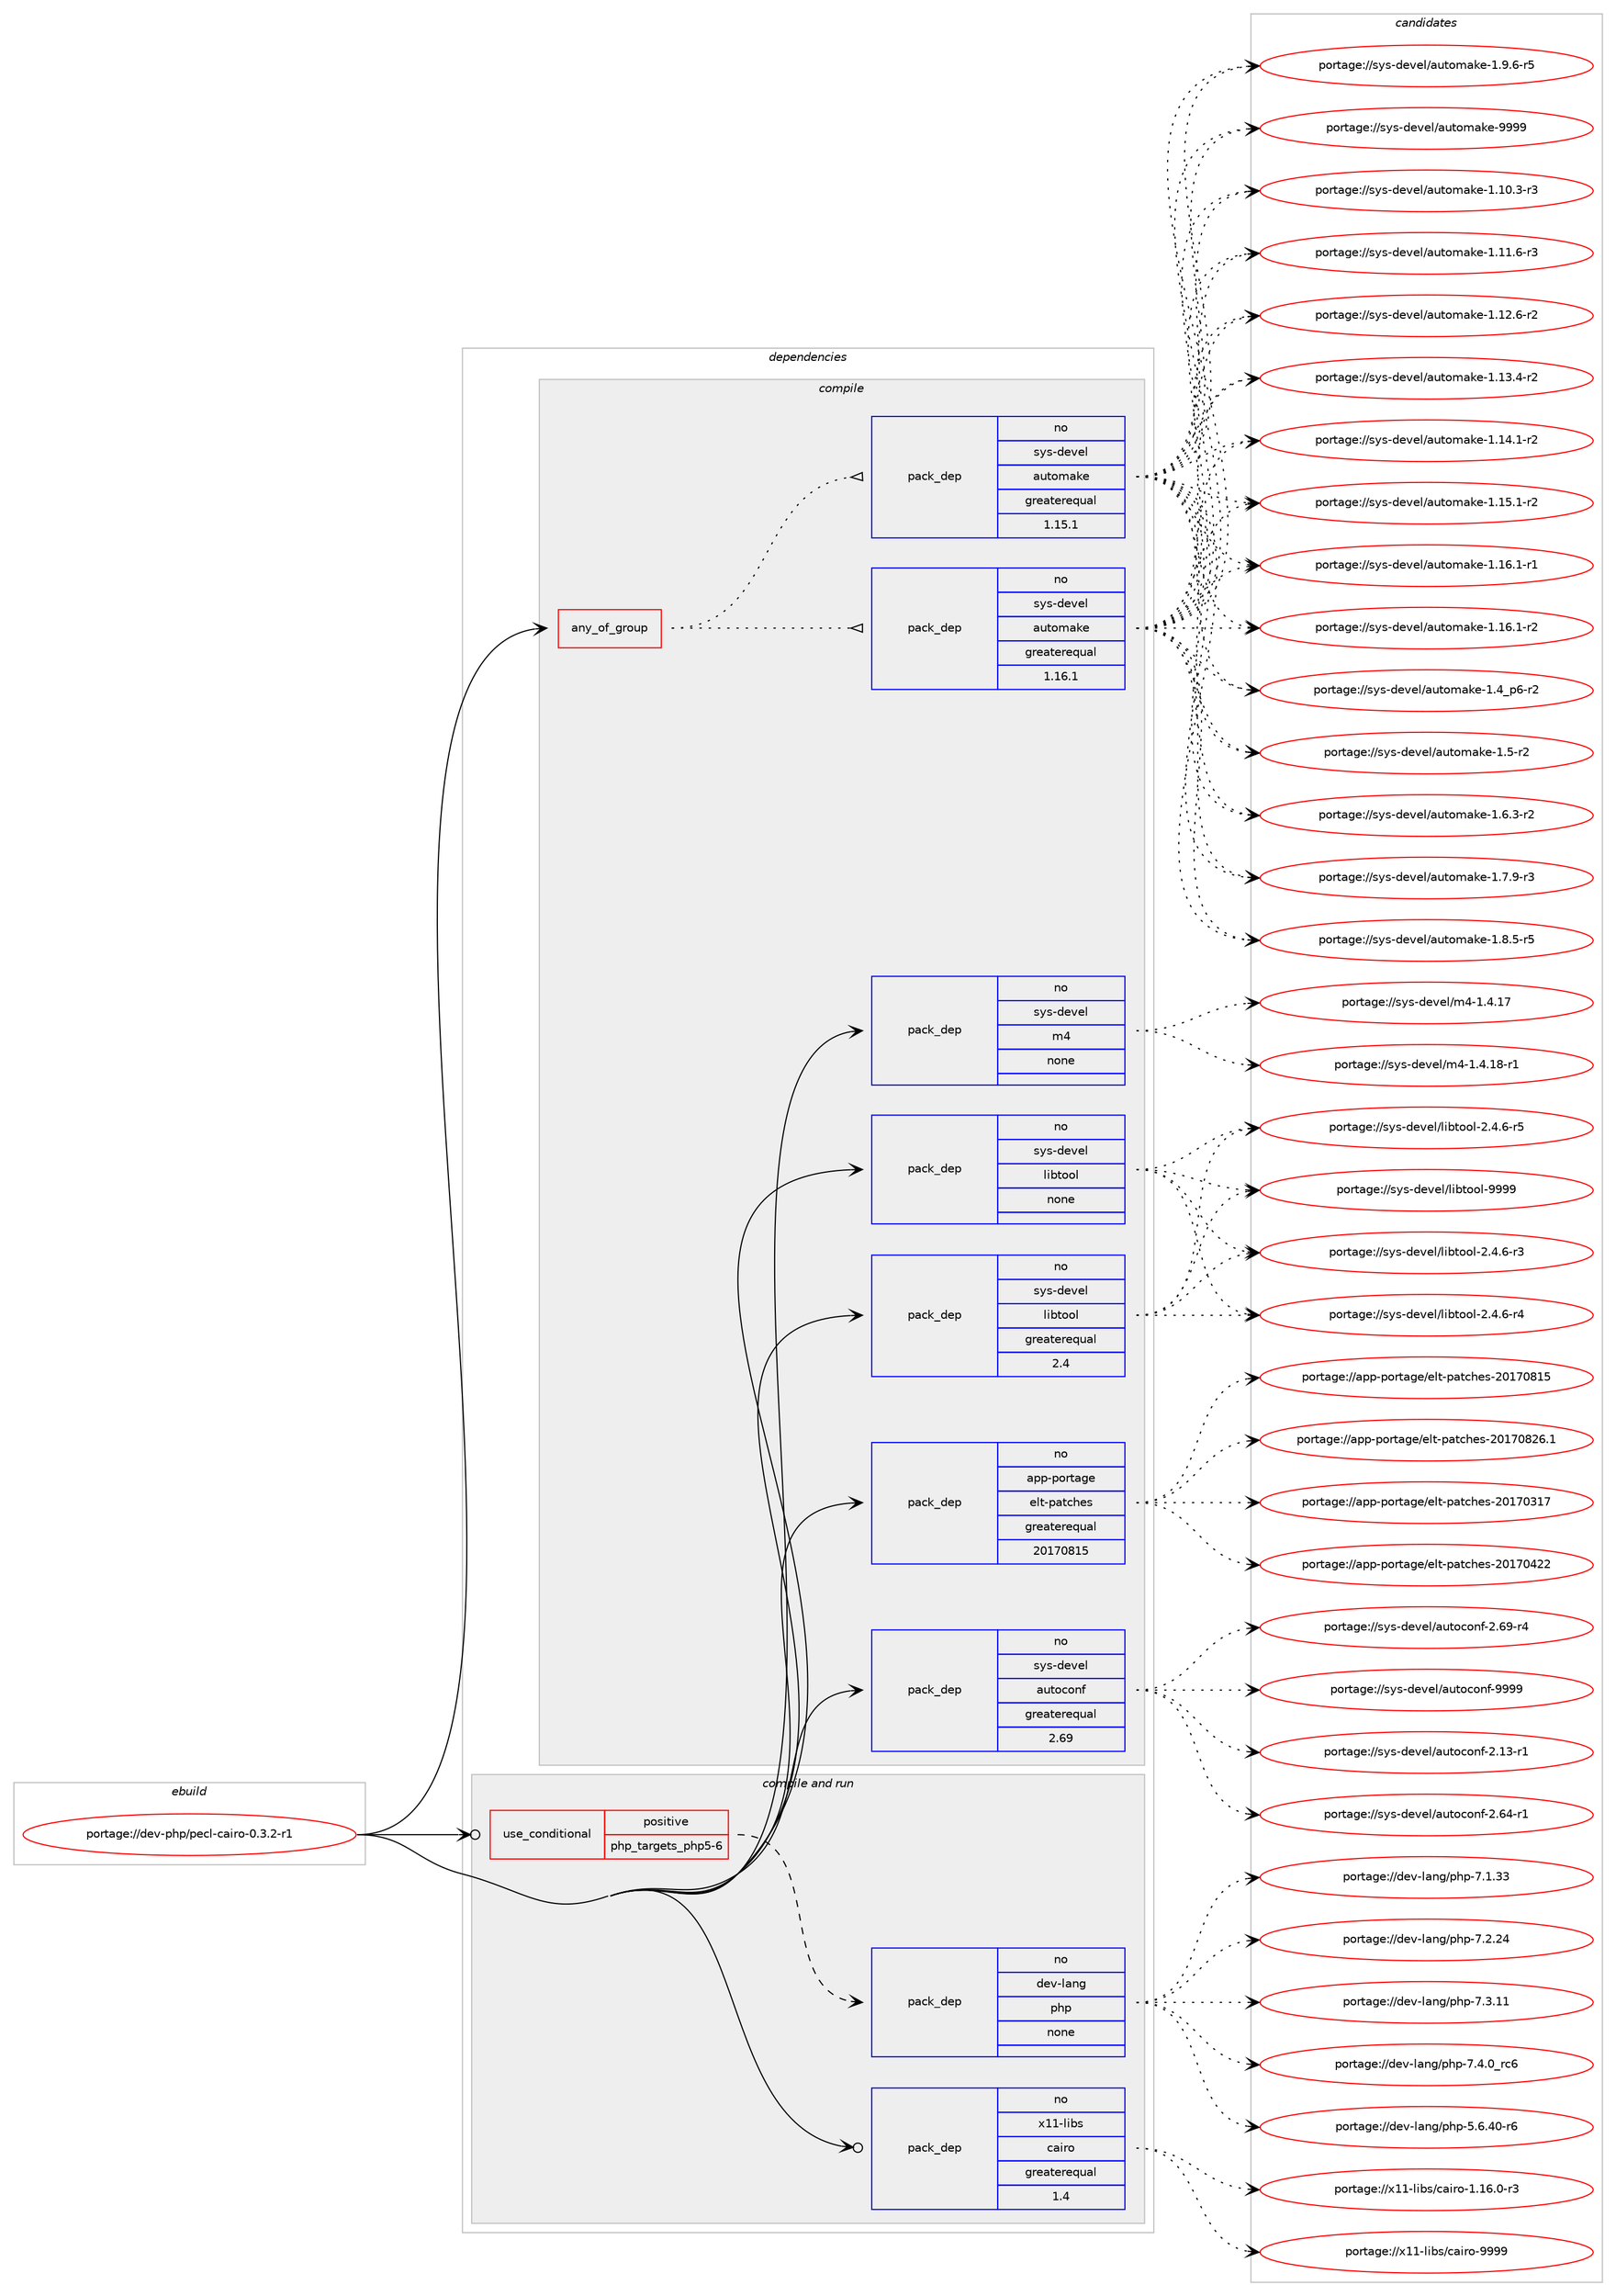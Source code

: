 digraph prolog {

# *************
# Graph options
# *************

newrank=true;
concentrate=true;
compound=true;
graph [rankdir=LR,fontname=Helvetica,fontsize=10,ranksep=1.5];#, ranksep=2.5, nodesep=0.2];
edge  [arrowhead=vee];
node  [fontname=Helvetica,fontsize=10];

# **********
# The ebuild
# **********

subgraph cluster_leftcol {
color=gray;
rank=same;
label=<<i>ebuild</i>>;
id [label="portage://dev-php/pecl-cairo-0.3.2-r1", color=red, width=4, href="../dev-php/pecl-cairo-0.3.2-r1.svg"];
}

# ****************
# The dependencies
# ****************

subgraph cluster_midcol {
color=gray;
label=<<i>dependencies</i>>;
subgraph cluster_compile {
fillcolor="#eeeeee";
style=filled;
label=<<i>compile</i>>;
subgraph any3146 {
dependency124750 [label=<<TABLE BORDER="0" CELLBORDER="1" CELLSPACING="0" CELLPADDING="4"><TR><TD CELLPADDING="10">any_of_group</TD></TR></TABLE>>, shape=none, color=red];subgraph pack97429 {
dependency124751 [label=<<TABLE BORDER="0" CELLBORDER="1" CELLSPACING="0" CELLPADDING="4" WIDTH="220"><TR><TD ROWSPAN="6" CELLPADDING="30">pack_dep</TD></TR><TR><TD WIDTH="110">no</TD></TR><TR><TD>sys-devel</TD></TR><TR><TD>automake</TD></TR><TR><TD>greaterequal</TD></TR><TR><TD>1.16.1</TD></TR></TABLE>>, shape=none, color=blue];
}
dependency124750:e -> dependency124751:w [weight=20,style="dotted",arrowhead="oinv"];
subgraph pack97430 {
dependency124752 [label=<<TABLE BORDER="0" CELLBORDER="1" CELLSPACING="0" CELLPADDING="4" WIDTH="220"><TR><TD ROWSPAN="6" CELLPADDING="30">pack_dep</TD></TR><TR><TD WIDTH="110">no</TD></TR><TR><TD>sys-devel</TD></TR><TR><TD>automake</TD></TR><TR><TD>greaterequal</TD></TR><TR><TD>1.15.1</TD></TR></TABLE>>, shape=none, color=blue];
}
dependency124750:e -> dependency124752:w [weight=20,style="dotted",arrowhead="oinv"];
}
id:e -> dependency124750:w [weight=20,style="solid",arrowhead="vee"];
subgraph pack97431 {
dependency124753 [label=<<TABLE BORDER="0" CELLBORDER="1" CELLSPACING="0" CELLPADDING="4" WIDTH="220"><TR><TD ROWSPAN="6" CELLPADDING="30">pack_dep</TD></TR><TR><TD WIDTH="110">no</TD></TR><TR><TD>app-portage</TD></TR><TR><TD>elt-patches</TD></TR><TR><TD>greaterequal</TD></TR><TR><TD>20170815</TD></TR></TABLE>>, shape=none, color=blue];
}
id:e -> dependency124753:w [weight=20,style="solid",arrowhead="vee"];
subgraph pack97432 {
dependency124754 [label=<<TABLE BORDER="0" CELLBORDER="1" CELLSPACING="0" CELLPADDING="4" WIDTH="220"><TR><TD ROWSPAN="6" CELLPADDING="30">pack_dep</TD></TR><TR><TD WIDTH="110">no</TD></TR><TR><TD>sys-devel</TD></TR><TR><TD>autoconf</TD></TR><TR><TD>greaterequal</TD></TR><TR><TD>2.69</TD></TR></TABLE>>, shape=none, color=blue];
}
id:e -> dependency124754:w [weight=20,style="solid",arrowhead="vee"];
subgraph pack97433 {
dependency124755 [label=<<TABLE BORDER="0" CELLBORDER="1" CELLSPACING="0" CELLPADDING="4" WIDTH="220"><TR><TD ROWSPAN="6" CELLPADDING="30">pack_dep</TD></TR><TR><TD WIDTH="110">no</TD></TR><TR><TD>sys-devel</TD></TR><TR><TD>libtool</TD></TR><TR><TD>greaterequal</TD></TR><TR><TD>2.4</TD></TR></TABLE>>, shape=none, color=blue];
}
id:e -> dependency124755:w [weight=20,style="solid",arrowhead="vee"];
subgraph pack97434 {
dependency124756 [label=<<TABLE BORDER="0" CELLBORDER="1" CELLSPACING="0" CELLPADDING="4" WIDTH="220"><TR><TD ROWSPAN="6" CELLPADDING="30">pack_dep</TD></TR><TR><TD WIDTH="110">no</TD></TR><TR><TD>sys-devel</TD></TR><TR><TD>libtool</TD></TR><TR><TD>none</TD></TR><TR><TD></TD></TR></TABLE>>, shape=none, color=blue];
}
id:e -> dependency124756:w [weight=20,style="solid",arrowhead="vee"];
subgraph pack97435 {
dependency124757 [label=<<TABLE BORDER="0" CELLBORDER="1" CELLSPACING="0" CELLPADDING="4" WIDTH="220"><TR><TD ROWSPAN="6" CELLPADDING="30">pack_dep</TD></TR><TR><TD WIDTH="110">no</TD></TR><TR><TD>sys-devel</TD></TR><TR><TD>m4</TD></TR><TR><TD>none</TD></TR><TR><TD></TD></TR></TABLE>>, shape=none, color=blue];
}
id:e -> dependency124757:w [weight=20,style="solid",arrowhead="vee"];
}
subgraph cluster_compileandrun {
fillcolor="#eeeeee";
style=filled;
label=<<i>compile and run</i>>;
subgraph cond24110 {
dependency124758 [label=<<TABLE BORDER="0" CELLBORDER="1" CELLSPACING="0" CELLPADDING="4"><TR><TD ROWSPAN="3" CELLPADDING="10">use_conditional</TD></TR><TR><TD>positive</TD></TR><TR><TD>php_targets_php5-6</TD></TR></TABLE>>, shape=none, color=red];
subgraph pack97436 {
dependency124759 [label=<<TABLE BORDER="0" CELLBORDER="1" CELLSPACING="0" CELLPADDING="4" WIDTH="220"><TR><TD ROWSPAN="6" CELLPADDING="30">pack_dep</TD></TR><TR><TD WIDTH="110">no</TD></TR><TR><TD>dev-lang</TD></TR><TR><TD>php</TD></TR><TR><TD>none</TD></TR><TR><TD></TD></TR></TABLE>>, shape=none, color=blue];
}
dependency124758:e -> dependency124759:w [weight=20,style="dashed",arrowhead="vee"];
}
id:e -> dependency124758:w [weight=20,style="solid",arrowhead="odotvee"];
subgraph pack97437 {
dependency124760 [label=<<TABLE BORDER="0" CELLBORDER="1" CELLSPACING="0" CELLPADDING="4" WIDTH="220"><TR><TD ROWSPAN="6" CELLPADDING="30">pack_dep</TD></TR><TR><TD WIDTH="110">no</TD></TR><TR><TD>x11-libs</TD></TR><TR><TD>cairo</TD></TR><TR><TD>greaterequal</TD></TR><TR><TD>1.4</TD></TR></TABLE>>, shape=none, color=blue];
}
id:e -> dependency124760:w [weight=20,style="solid",arrowhead="odotvee"];
}
subgraph cluster_run {
fillcolor="#eeeeee";
style=filled;
label=<<i>run</i>>;
}
}

# **************
# The candidates
# **************

subgraph cluster_choices {
rank=same;
color=gray;
label=<<i>candidates</i>>;

subgraph choice97429 {
color=black;
nodesep=1;
choiceportage11512111545100101118101108479711711611110997107101454946494846514511451 [label="portage://sys-devel/automake-1.10.3-r3", color=red, width=4,href="../sys-devel/automake-1.10.3-r3.svg"];
choiceportage11512111545100101118101108479711711611110997107101454946494946544511451 [label="portage://sys-devel/automake-1.11.6-r3", color=red, width=4,href="../sys-devel/automake-1.11.6-r3.svg"];
choiceportage11512111545100101118101108479711711611110997107101454946495046544511450 [label="portage://sys-devel/automake-1.12.6-r2", color=red, width=4,href="../sys-devel/automake-1.12.6-r2.svg"];
choiceportage11512111545100101118101108479711711611110997107101454946495146524511450 [label="portage://sys-devel/automake-1.13.4-r2", color=red, width=4,href="../sys-devel/automake-1.13.4-r2.svg"];
choiceportage11512111545100101118101108479711711611110997107101454946495246494511450 [label="portage://sys-devel/automake-1.14.1-r2", color=red, width=4,href="../sys-devel/automake-1.14.1-r2.svg"];
choiceportage11512111545100101118101108479711711611110997107101454946495346494511450 [label="portage://sys-devel/automake-1.15.1-r2", color=red, width=4,href="../sys-devel/automake-1.15.1-r2.svg"];
choiceportage11512111545100101118101108479711711611110997107101454946495446494511449 [label="portage://sys-devel/automake-1.16.1-r1", color=red, width=4,href="../sys-devel/automake-1.16.1-r1.svg"];
choiceportage11512111545100101118101108479711711611110997107101454946495446494511450 [label="portage://sys-devel/automake-1.16.1-r2", color=red, width=4,href="../sys-devel/automake-1.16.1-r2.svg"];
choiceportage115121115451001011181011084797117116111109971071014549465295112544511450 [label="portage://sys-devel/automake-1.4_p6-r2", color=red, width=4,href="../sys-devel/automake-1.4_p6-r2.svg"];
choiceportage11512111545100101118101108479711711611110997107101454946534511450 [label="portage://sys-devel/automake-1.5-r2", color=red, width=4,href="../sys-devel/automake-1.5-r2.svg"];
choiceportage115121115451001011181011084797117116111109971071014549465446514511450 [label="portage://sys-devel/automake-1.6.3-r2", color=red, width=4,href="../sys-devel/automake-1.6.3-r2.svg"];
choiceportage115121115451001011181011084797117116111109971071014549465546574511451 [label="portage://sys-devel/automake-1.7.9-r3", color=red, width=4,href="../sys-devel/automake-1.7.9-r3.svg"];
choiceportage115121115451001011181011084797117116111109971071014549465646534511453 [label="portage://sys-devel/automake-1.8.5-r5", color=red, width=4,href="../sys-devel/automake-1.8.5-r5.svg"];
choiceportage115121115451001011181011084797117116111109971071014549465746544511453 [label="portage://sys-devel/automake-1.9.6-r5", color=red, width=4,href="../sys-devel/automake-1.9.6-r5.svg"];
choiceportage115121115451001011181011084797117116111109971071014557575757 [label="portage://sys-devel/automake-9999", color=red, width=4,href="../sys-devel/automake-9999.svg"];
dependency124751:e -> choiceportage11512111545100101118101108479711711611110997107101454946494846514511451:w [style=dotted,weight="100"];
dependency124751:e -> choiceportage11512111545100101118101108479711711611110997107101454946494946544511451:w [style=dotted,weight="100"];
dependency124751:e -> choiceportage11512111545100101118101108479711711611110997107101454946495046544511450:w [style=dotted,weight="100"];
dependency124751:e -> choiceportage11512111545100101118101108479711711611110997107101454946495146524511450:w [style=dotted,weight="100"];
dependency124751:e -> choiceportage11512111545100101118101108479711711611110997107101454946495246494511450:w [style=dotted,weight="100"];
dependency124751:e -> choiceportage11512111545100101118101108479711711611110997107101454946495346494511450:w [style=dotted,weight="100"];
dependency124751:e -> choiceportage11512111545100101118101108479711711611110997107101454946495446494511449:w [style=dotted,weight="100"];
dependency124751:e -> choiceportage11512111545100101118101108479711711611110997107101454946495446494511450:w [style=dotted,weight="100"];
dependency124751:e -> choiceportage115121115451001011181011084797117116111109971071014549465295112544511450:w [style=dotted,weight="100"];
dependency124751:e -> choiceportage11512111545100101118101108479711711611110997107101454946534511450:w [style=dotted,weight="100"];
dependency124751:e -> choiceportage115121115451001011181011084797117116111109971071014549465446514511450:w [style=dotted,weight="100"];
dependency124751:e -> choiceportage115121115451001011181011084797117116111109971071014549465546574511451:w [style=dotted,weight="100"];
dependency124751:e -> choiceportage115121115451001011181011084797117116111109971071014549465646534511453:w [style=dotted,weight="100"];
dependency124751:e -> choiceportage115121115451001011181011084797117116111109971071014549465746544511453:w [style=dotted,weight="100"];
dependency124751:e -> choiceportage115121115451001011181011084797117116111109971071014557575757:w [style=dotted,weight="100"];
}
subgraph choice97430 {
color=black;
nodesep=1;
choiceportage11512111545100101118101108479711711611110997107101454946494846514511451 [label="portage://sys-devel/automake-1.10.3-r3", color=red, width=4,href="../sys-devel/automake-1.10.3-r3.svg"];
choiceportage11512111545100101118101108479711711611110997107101454946494946544511451 [label="portage://sys-devel/automake-1.11.6-r3", color=red, width=4,href="../sys-devel/automake-1.11.6-r3.svg"];
choiceportage11512111545100101118101108479711711611110997107101454946495046544511450 [label="portage://sys-devel/automake-1.12.6-r2", color=red, width=4,href="../sys-devel/automake-1.12.6-r2.svg"];
choiceportage11512111545100101118101108479711711611110997107101454946495146524511450 [label="portage://sys-devel/automake-1.13.4-r2", color=red, width=4,href="../sys-devel/automake-1.13.4-r2.svg"];
choiceportage11512111545100101118101108479711711611110997107101454946495246494511450 [label="portage://sys-devel/automake-1.14.1-r2", color=red, width=4,href="../sys-devel/automake-1.14.1-r2.svg"];
choiceportage11512111545100101118101108479711711611110997107101454946495346494511450 [label="portage://sys-devel/automake-1.15.1-r2", color=red, width=4,href="../sys-devel/automake-1.15.1-r2.svg"];
choiceportage11512111545100101118101108479711711611110997107101454946495446494511449 [label="portage://sys-devel/automake-1.16.1-r1", color=red, width=4,href="../sys-devel/automake-1.16.1-r1.svg"];
choiceportage11512111545100101118101108479711711611110997107101454946495446494511450 [label="portage://sys-devel/automake-1.16.1-r2", color=red, width=4,href="../sys-devel/automake-1.16.1-r2.svg"];
choiceportage115121115451001011181011084797117116111109971071014549465295112544511450 [label="portage://sys-devel/automake-1.4_p6-r2", color=red, width=4,href="../sys-devel/automake-1.4_p6-r2.svg"];
choiceportage11512111545100101118101108479711711611110997107101454946534511450 [label="portage://sys-devel/automake-1.5-r2", color=red, width=4,href="../sys-devel/automake-1.5-r2.svg"];
choiceportage115121115451001011181011084797117116111109971071014549465446514511450 [label="portage://sys-devel/automake-1.6.3-r2", color=red, width=4,href="../sys-devel/automake-1.6.3-r2.svg"];
choiceportage115121115451001011181011084797117116111109971071014549465546574511451 [label="portage://sys-devel/automake-1.7.9-r3", color=red, width=4,href="../sys-devel/automake-1.7.9-r3.svg"];
choiceportage115121115451001011181011084797117116111109971071014549465646534511453 [label="portage://sys-devel/automake-1.8.5-r5", color=red, width=4,href="../sys-devel/automake-1.8.5-r5.svg"];
choiceportage115121115451001011181011084797117116111109971071014549465746544511453 [label="portage://sys-devel/automake-1.9.6-r5", color=red, width=4,href="../sys-devel/automake-1.9.6-r5.svg"];
choiceportage115121115451001011181011084797117116111109971071014557575757 [label="portage://sys-devel/automake-9999", color=red, width=4,href="../sys-devel/automake-9999.svg"];
dependency124752:e -> choiceportage11512111545100101118101108479711711611110997107101454946494846514511451:w [style=dotted,weight="100"];
dependency124752:e -> choiceportage11512111545100101118101108479711711611110997107101454946494946544511451:w [style=dotted,weight="100"];
dependency124752:e -> choiceportage11512111545100101118101108479711711611110997107101454946495046544511450:w [style=dotted,weight="100"];
dependency124752:e -> choiceportage11512111545100101118101108479711711611110997107101454946495146524511450:w [style=dotted,weight="100"];
dependency124752:e -> choiceportage11512111545100101118101108479711711611110997107101454946495246494511450:w [style=dotted,weight="100"];
dependency124752:e -> choiceportage11512111545100101118101108479711711611110997107101454946495346494511450:w [style=dotted,weight="100"];
dependency124752:e -> choiceportage11512111545100101118101108479711711611110997107101454946495446494511449:w [style=dotted,weight="100"];
dependency124752:e -> choiceportage11512111545100101118101108479711711611110997107101454946495446494511450:w [style=dotted,weight="100"];
dependency124752:e -> choiceportage115121115451001011181011084797117116111109971071014549465295112544511450:w [style=dotted,weight="100"];
dependency124752:e -> choiceportage11512111545100101118101108479711711611110997107101454946534511450:w [style=dotted,weight="100"];
dependency124752:e -> choiceportage115121115451001011181011084797117116111109971071014549465446514511450:w [style=dotted,weight="100"];
dependency124752:e -> choiceportage115121115451001011181011084797117116111109971071014549465546574511451:w [style=dotted,weight="100"];
dependency124752:e -> choiceportage115121115451001011181011084797117116111109971071014549465646534511453:w [style=dotted,weight="100"];
dependency124752:e -> choiceportage115121115451001011181011084797117116111109971071014549465746544511453:w [style=dotted,weight="100"];
dependency124752:e -> choiceportage115121115451001011181011084797117116111109971071014557575757:w [style=dotted,weight="100"];
}
subgraph choice97431 {
color=black;
nodesep=1;
choiceportage97112112451121111141169710310147101108116451129711699104101115455048495548514955 [label="portage://app-portage/elt-patches-20170317", color=red, width=4,href="../app-portage/elt-patches-20170317.svg"];
choiceportage97112112451121111141169710310147101108116451129711699104101115455048495548525050 [label="portage://app-portage/elt-patches-20170422", color=red, width=4,href="../app-portage/elt-patches-20170422.svg"];
choiceportage97112112451121111141169710310147101108116451129711699104101115455048495548564953 [label="portage://app-portage/elt-patches-20170815", color=red, width=4,href="../app-portage/elt-patches-20170815.svg"];
choiceportage971121124511211111411697103101471011081164511297116991041011154550484955485650544649 [label="portage://app-portage/elt-patches-20170826.1", color=red, width=4,href="../app-portage/elt-patches-20170826.1.svg"];
dependency124753:e -> choiceportage97112112451121111141169710310147101108116451129711699104101115455048495548514955:w [style=dotted,weight="100"];
dependency124753:e -> choiceportage97112112451121111141169710310147101108116451129711699104101115455048495548525050:w [style=dotted,weight="100"];
dependency124753:e -> choiceportage97112112451121111141169710310147101108116451129711699104101115455048495548564953:w [style=dotted,weight="100"];
dependency124753:e -> choiceportage971121124511211111411697103101471011081164511297116991041011154550484955485650544649:w [style=dotted,weight="100"];
}
subgraph choice97432 {
color=black;
nodesep=1;
choiceportage1151211154510010111810110847971171161119911111010245504649514511449 [label="portage://sys-devel/autoconf-2.13-r1", color=red, width=4,href="../sys-devel/autoconf-2.13-r1.svg"];
choiceportage1151211154510010111810110847971171161119911111010245504654524511449 [label="portage://sys-devel/autoconf-2.64-r1", color=red, width=4,href="../sys-devel/autoconf-2.64-r1.svg"];
choiceportage1151211154510010111810110847971171161119911111010245504654574511452 [label="portage://sys-devel/autoconf-2.69-r4", color=red, width=4,href="../sys-devel/autoconf-2.69-r4.svg"];
choiceportage115121115451001011181011084797117116111991111101024557575757 [label="portage://sys-devel/autoconf-9999", color=red, width=4,href="../sys-devel/autoconf-9999.svg"];
dependency124754:e -> choiceportage1151211154510010111810110847971171161119911111010245504649514511449:w [style=dotted,weight="100"];
dependency124754:e -> choiceportage1151211154510010111810110847971171161119911111010245504654524511449:w [style=dotted,weight="100"];
dependency124754:e -> choiceportage1151211154510010111810110847971171161119911111010245504654574511452:w [style=dotted,weight="100"];
dependency124754:e -> choiceportage115121115451001011181011084797117116111991111101024557575757:w [style=dotted,weight="100"];
}
subgraph choice97433 {
color=black;
nodesep=1;
choiceportage1151211154510010111810110847108105981161111111084550465246544511451 [label="portage://sys-devel/libtool-2.4.6-r3", color=red, width=4,href="../sys-devel/libtool-2.4.6-r3.svg"];
choiceportage1151211154510010111810110847108105981161111111084550465246544511452 [label="portage://sys-devel/libtool-2.4.6-r4", color=red, width=4,href="../sys-devel/libtool-2.4.6-r4.svg"];
choiceportage1151211154510010111810110847108105981161111111084550465246544511453 [label="portage://sys-devel/libtool-2.4.6-r5", color=red, width=4,href="../sys-devel/libtool-2.4.6-r5.svg"];
choiceportage1151211154510010111810110847108105981161111111084557575757 [label="portage://sys-devel/libtool-9999", color=red, width=4,href="../sys-devel/libtool-9999.svg"];
dependency124755:e -> choiceportage1151211154510010111810110847108105981161111111084550465246544511451:w [style=dotted,weight="100"];
dependency124755:e -> choiceportage1151211154510010111810110847108105981161111111084550465246544511452:w [style=dotted,weight="100"];
dependency124755:e -> choiceportage1151211154510010111810110847108105981161111111084550465246544511453:w [style=dotted,weight="100"];
dependency124755:e -> choiceportage1151211154510010111810110847108105981161111111084557575757:w [style=dotted,weight="100"];
}
subgraph choice97434 {
color=black;
nodesep=1;
choiceportage1151211154510010111810110847108105981161111111084550465246544511451 [label="portage://sys-devel/libtool-2.4.6-r3", color=red, width=4,href="../sys-devel/libtool-2.4.6-r3.svg"];
choiceportage1151211154510010111810110847108105981161111111084550465246544511452 [label="portage://sys-devel/libtool-2.4.6-r4", color=red, width=4,href="../sys-devel/libtool-2.4.6-r4.svg"];
choiceportage1151211154510010111810110847108105981161111111084550465246544511453 [label="portage://sys-devel/libtool-2.4.6-r5", color=red, width=4,href="../sys-devel/libtool-2.4.6-r5.svg"];
choiceportage1151211154510010111810110847108105981161111111084557575757 [label="portage://sys-devel/libtool-9999", color=red, width=4,href="../sys-devel/libtool-9999.svg"];
dependency124756:e -> choiceportage1151211154510010111810110847108105981161111111084550465246544511451:w [style=dotted,weight="100"];
dependency124756:e -> choiceportage1151211154510010111810110847108105981161111111084550465246544511452:w [style=dotted,weight="100"];
dependency124756:e -> choiceportage1151211154510010111810110847108105981161111111084550465246544511453:w [style=dotted,weight="100"];
dependency124756:e -> choiceportage1151211154510010111810110847108105981161111111084557575757:w [style=dotted,weight="100"];
}
subgraph choice97435 {
color=black;
nodesep=1;
choiceportage11512111545100101118101108471095245494652464955 [label="portage://sys-devel/m4-1.4.17", color=red, width=4,href="../sys-devel/m4-1.4.17.svg"];
choiceportage115121115451001011181011084710952454946524649564511449 [label="portage://sys-devel/m4-1.4.18-r1", color=red, width=4,href="../sys-devel/m4-1.4.18-r1.svg"];
dependency124757:e -> choiceportage11512111545100101118101108471095245494652464955:w [style=dotted,weight="100"];
dependency124757:e -> choiceportage115121115451001011181011084710952454946524649564511449:w [style=dotted,weight="100"];
}
subgraph choice97436 {
color=black;
nodesep=1;
choiceportage100101118451089711010347112104112455346544652484511454 [label="portage://dev-lang/php-5.6.40-r6", color=red, width=4,href="../dev-lang/php-5.6.40-r6.svg"];
choiceportage10010111845108971101034711210411245554649465151 [label="portage://dev-lang/php-7.1.33", color=red, width=4,href="../dev-lang/php-7.1.33.svg"];
choiceportage10010111845108971101034711210411245554650465052 [label="portage://dev-lang/php-7.2.24", color=red, width=4,href="../dev-lang/php-7.2.24.svg"];
choiceportage10010111845108971101034711210411245554651464949 [label="portage://dev-lang/php-7.3.11", color=red, width=4,href="../dev-lang/php-7.3.11.svg"];
choiceportage100101118451089711010347112104112455546524648951149954 [label="portage://dev-lang/php-7.4.0_rc6", color=red, width=4,href="../dev-lang/php-7.4.0_rc6.svg"];
dependency124759:e -> choiceportage100101118451089711010347112104112455346544652484511454:w [style=dotted,weight="100"];
dependency124759:e -> choiceportage10010111845108971101034711210411245554649465151:w [style=dotted,weight="100"];
dependency124759:e -> choiceportage10010111845108971101034711210411245554650465052:w [style=dotted,weight="100"];
dependency124759:e -> choiceportage10010111845108971101034711210411245554651464949:w [style=dotted,weight="100"];
dependency124759:e -> choiceportage100101118451089711010347112104112455546524648951149954:w [style=dotted,weight="100"];
}
subgraph choice97437 {
color=black;
nodesep=1;
choiceportage12049494510810598115479997105114111454946495446484511451 [label="portage://x11-libs/cairo-1.16.0-r3", color=red, width=4,href="../x11-libs/cairo-1.16.0-r3.svg"];
choiceportage120494945108105981154799971051141114557575757 [label="portage://x11-libs/cairo-9999", color=red, width=4,href="../x11-libs/cairo-9999.svg"];
dependency124760:e -> choiceportage12049494510810598115479997105114111454946495446484511451:w [style=dotted,weight="100"];
dependency124760:e -> choiceportage120494945108105981154799971051141114557575757:w [style=dotted,weight="100"];
}
}

}

